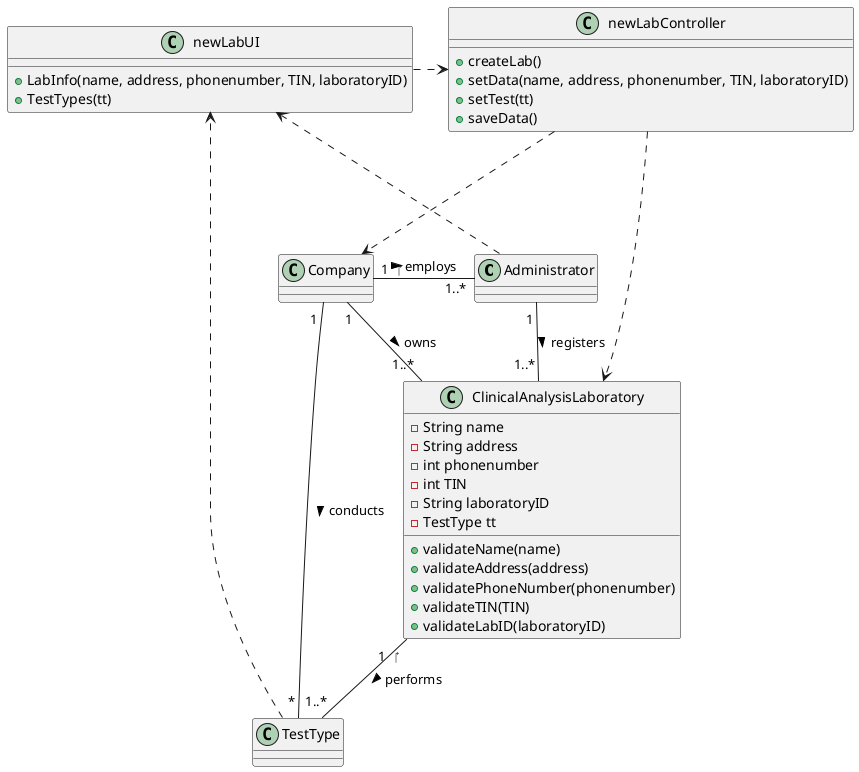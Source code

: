 @startuml
class Administrator
class newLabUI{
+LabInfo(name, address, phonenumber, TIN, laboratoryID)
+TestTypes(tt)
}
class newLabController {
+createLab()
+setData(name, address, phonenumber, TIN, laboratoryID)
+setTest(tt)
+saveData()
}
class Company
class ClinicalAnalysisLaboratory {
-String name
-String address
-int phonenumber
-int TIN
-String laboratoryID
-TestType tt
+validateName(name)
+validateAddress(address)
+validatePhoneNumber(phonenumber)
+validateTIN(TIN)
+validateLabID(laboratoryID)
}
class TestType

Administrator ..> newLabUI
newLabUI .> newLabController
newLabController ...> Company
newLabController .> ClinicalAnalysisLaboratory
Company"1"--"1..*"ClinicalAnalysisLaboratory : > owns
Administrator"1 "-"1..* "ClinicalAnalysisLaboratory : > registers
ClinicalAnalysisLaboratory"1   ‎ "--"1..*"TestType : > performs
Company" 1 "-" * "TestType : > conducts
Company"1   ‎"-"1..*"Administrator : > employs
TestType .> newLabUI
@enduml